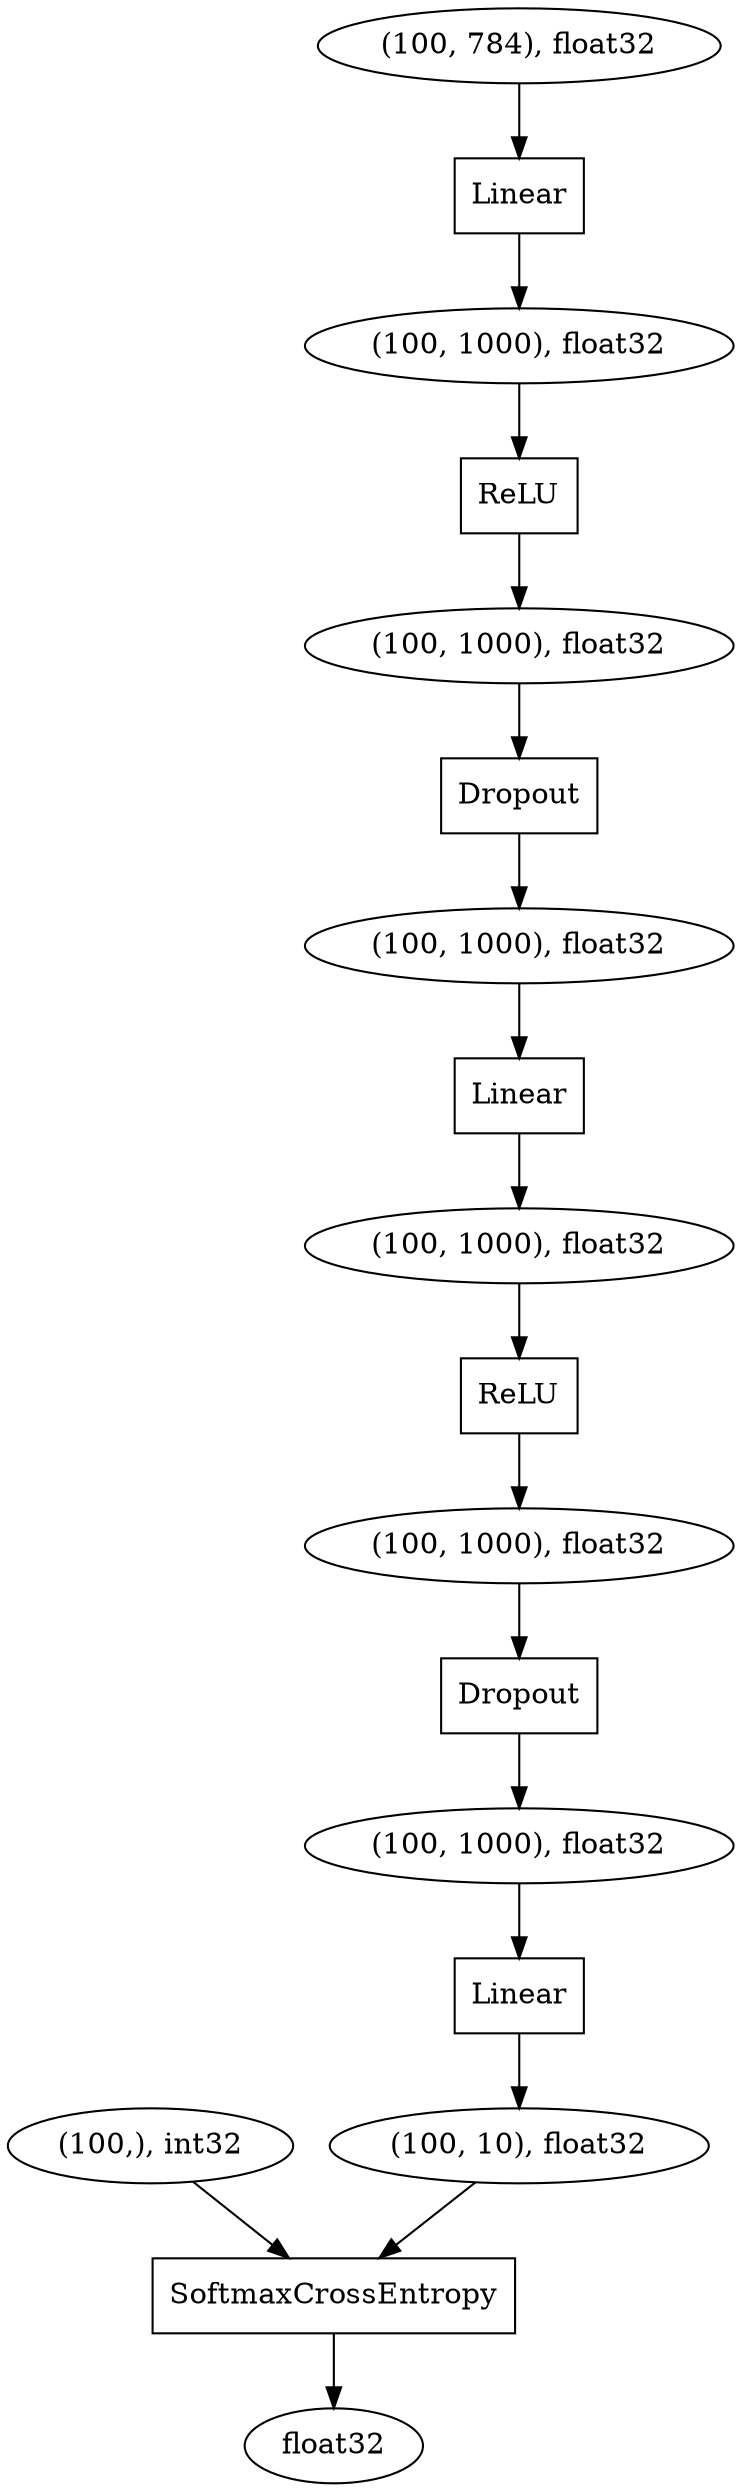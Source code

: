digraph graphname{4364418640 [shape="oval",label="float32"];4364320016 [shape="oval",label="(100,), int32"];4364320400 [shape="oval",label="(100, 1000), float32"];4364416784 [shape="oval",label="(100, 1000), float32"];4364319952 [shape="oval",label="(100, 784), float32"];4364415184 [shape="oval",label="(100, 1000), float32"];4364320720 [shape="box",label="ReLU"];4364417808 [shape="oval",label="(100, 10), float32"];4364415312 [shape="box",label="Dropout"];4364417360 [shape="oval",label="(100, 1000), float32"];4364416592 [shape="box",label="ReLU"];4364415824 [shape="oval",label="(100, 1000), float32"];4364416912 [shape="box",label="Dropout"];4364320080 [shape="box",label="Linear"];4364320592 [shape="box",label="Linear"];4364416464 [shape="box",label="Linear"];4364416272 [shape="oval",label="(100, 1000), float32"];4364418128 [shape="box",label="SoftmaxCrossEntropy"];4364417808 -> 4364418128;4364418128 -> 4364418640;4364416464 -> 4364417808;4364416592 -> 4364416784;4364320080 -> 4364320400;4364417360 -> 4364416464;4364416272 -> 4364416592;4364319952 -> 4364320080;4364320400 -> 4364320720;4364416784 -> 4364416912;4364320592 -> 4364416272;4364415184 -> 4364415312;4364416912 -> 4364417360;4364320016 -> 4364418128;4364320720 -> 4364415184;4364415312 -> 4364415824;4364415824 -> 4364320592;}